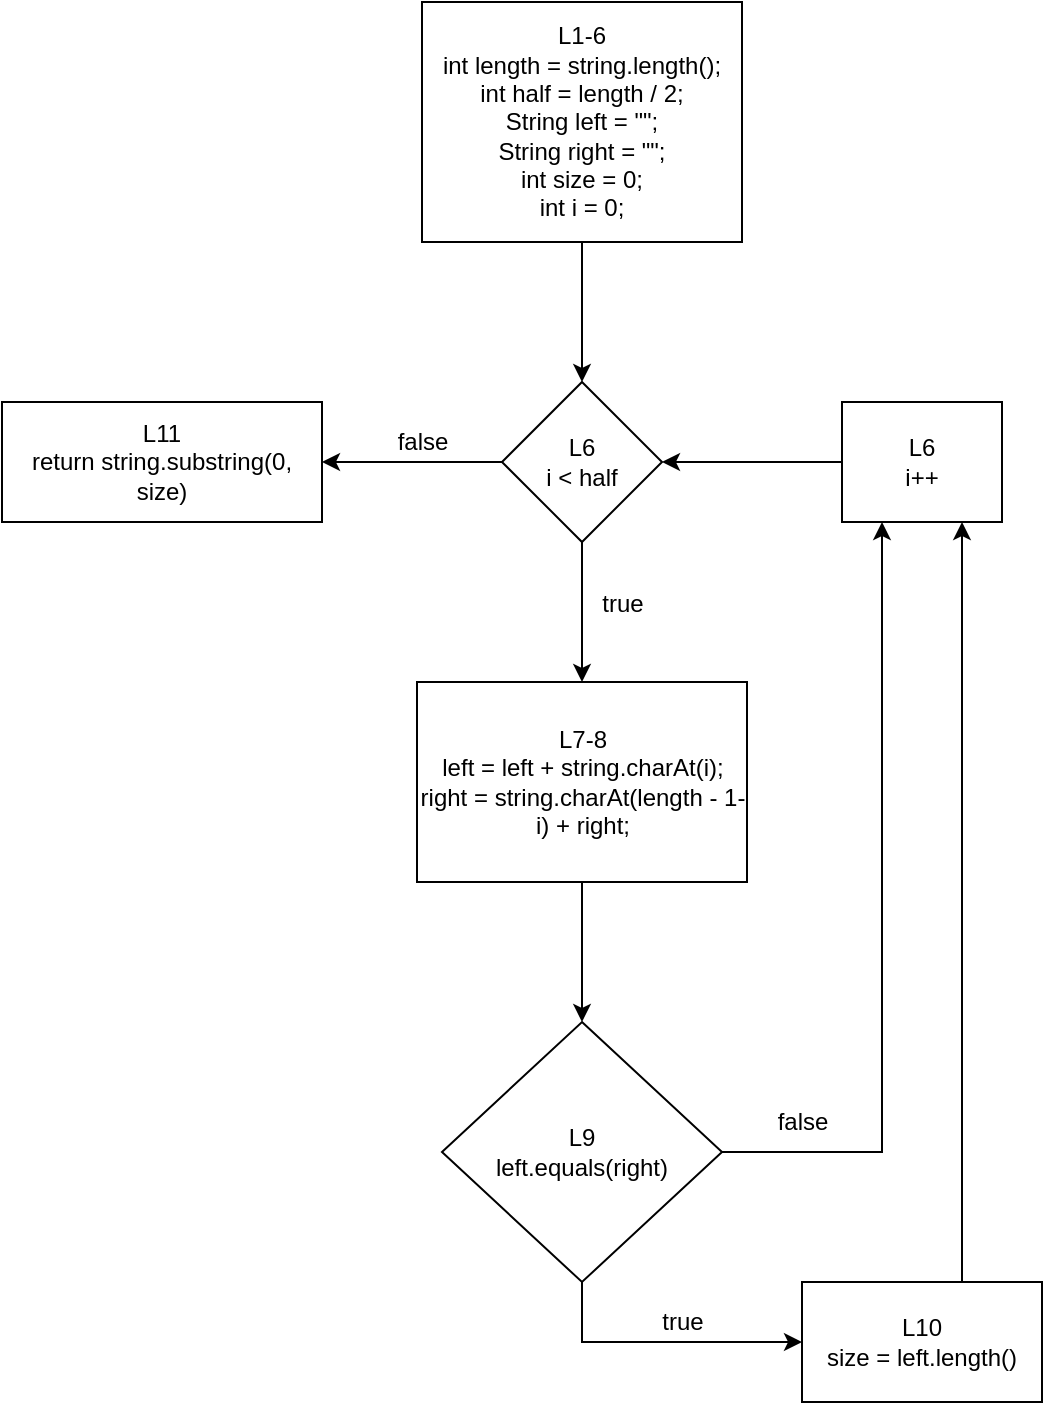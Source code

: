 <mxfile version="11.3.0" type="device" pages="1"><diagram id="nWaHc0wPsKe3bFnNoivN" name="Page-1"><mxGraphModel dx="446" dy="746" grid="1" gridSize="10" guides="1" tooltips="1" connect="1" arrows="1" fold="1" page="1" pageScale="1" pageWidth="850" pageHeight="1100" math="0" shadow="0"><root><mxCell id="0"/><mxCell id="1" parent="0"/><mxCell id="m5xgNyadO-YhW34HqKV4-3" style="edgeStyle=orthogonalEdgeStyle;rounded=0;orthogonalLoop=1;jettySize=auto;html=1;exitX=0.5;exitY=1;exitDx=0;exitDy=0;entryX=0.5;entryY=0;entryDx=0;entryDy=0;" edge="1" parent="1" source="m5xgNyadO-YhW34HqKV4-1" target="m5xgNyadO-YhW34HqKV4-2"><mxGeometry relative="1" as="geometry"/></mxCell><mxCell id="m5xgNyadO-YhW34HqKV4-1" value="&lt;div&gt;L1-6&lt;/div&gt;&lt;div&gt;int length = string.length();&lt;/div&gt;&lt;div&gt;int half = length / 2;&lt;/div&gt;&lt;div&gt;String left = &quot;&quot;;&lt;/div&gt;&lt;div&gt;String right = &quot;&quot;;&lt;/div&gt;&lt;div&gt;int size = 0;&lt;/div&gt;&lt;div&gt;int i = 0;&lt;br&gt;&lt;/div&gt;" style="rounded=0;whiteSpace=wrap;html=1;" vertex="1" parent="1"><mxGeometry x="240" y="140" width="160" height="120" as="geometry"/></mxCell><mxCell id="m5xgNyadO-YhW34HqKV4-5" style="edgeStyle=orthogonalEdgeStyle;rounded=0;orthogonalLoop=1;jettySize=auto;html=1;exitX=0.5;exitY=1;exitDx=0;exitDy=0;entryX=0.5;entryY=0;entryDx=0;entryDy=0;" edge="1" parent="1" source="m5xgNyadO-YhW34HqKV4-2" target="m5xgNyadO-YhW34HqKV4-4"><mxGeometry relative="1" as="geometry"><Array as="points"><mxPoint x="320" y="450"/><mxPoint x="320" y="450"/></Array></mxGeometry></mxCell><mxCell id="m5xgNyadO-YhW34HqKV4-16" value="true" style="text;html=1;resizable=0;points=[];align=center;verticalAlign=middle;labelBackgroundColor=none;" vertex="1" connectable="0" parent="m5xgNyadO-YhW34HqKV4-5"><mxGeometry x="-0.333" y="10" relative="1" as="geometry"><mxPoint x="10" y="7" as="offset"/></mxGeometry></mxCell><mxCell id="m5xgNyadO-YhW34HqKV4-18" style="edgeStyle=orthogonalEdgeStyle;rounded=0;orthogonalLoop=1;jettySize=auto;html=1;exitX=0;exitY=0.5;exitDx=0;exitDy=0;entryX=1;entryY=0.5;entryDx=0;entryDy=0;" edge="1" parent="1" source="m5xgNyadO-YhW34HqKV4-2" target="m5xgNyadO-YhW34HqKV4-17"><mxGeometry relative="1" as="geometry"/></mxCell><mxCell id="m5xgNyadO-YhW34HqKV4-19" value="false" style="text;html=1;resizable=0;points=[];align=center;verticalAlign=middle;labelBackgroundColor=none;" vertex="1" connectable="0" parent="m5xgNyadO-YhW34HqKV4-18"><mxGeometry x="-0.267" relative="1" as="geometry"><mxPoint x="-7" y="-10" as="offset"/></mxGeometry></mxCell><mxCell id="m5xgNyadO-YhW34HqKV4-2" value="&lt;div&gt;L6&lt;/div&gt;&lt;div&gt;i &amp;lt; half&lt;br&gt;&lt;/div&gt;" style="rhombus;whiteSpace=wrap;html=1;" vertex="1" parent="1"><mxGeometry x="280" y="330" width="80" height="80" as="geometry"/></mxCell><mxCell id="m5xgNyadO-YhW34HqKV4-7" style="edgeStyle=orthogonalEdgeStyle;rounded=0;orthogonalLoop=1;jettySize=auto;html=1;exitX=0.5;exitY=1;exitDx=0;exitDy=0;entryX=0.5;entryY=0;entryDx=0;entryDy=0;" edge="1" parent="1" source="m5xgNyadO-YhW34HqKV4-4" target="m5xgNyadO-YhW34HqKV4-6"><mxGeometry relative="1" as="geometry"/></mxCell><mxCell id="m5xgNyadO-YhW34HqKV4-4" value="&lt;div&gt;L7-8&lt;/div&gt;&lt;div&gt;left = left + string.charAt(i);&lt;/div&gt;&lt;div&gt;right = string.charAt(length - 1- i) + right;&lt;br&gt;&lt;/div&gt;" style="rounded=0;whiteSpace=wrap;html=1;" vertex="1" parent="1"><mxGeometry x="237.5" y="480" width="165" height="100" as="geometry"/></mxCell><mxCell id="m5xgNyadO-YhW34HqKV4-10" style="edgeStyle=orthogonalEdgeStyle;rounded=0;orthogonalLoop=1;jettySize=auto;html=1;exitX=1;exitY=0.5;exitDx=0;exitDy=0;entryX=0.25;entryY=1;entryDx=0;entryDy=0;" edge="1" parent="1" source="m5xgNyadO-YhW34HqKV4-6" target="m5xgNyadO-YhW34HqKV4-8"><mxGeometry relative="1" as="geometry"/></mxCell><mxCell id="m5xgNyadO-YhW34HqKV4-15" value="false" style="text;html=1;resizable=0;points=[];align=center;verticalAlign=middle;labelBackgroundColor=none;" vertex="1" connectable="0" parent="m5xgNyadO-YhW34HqKV4-10"><mxGeometry x="-0.848" relative="1" as="geometry"><mxPoint x="10" y="-15" as="offset"/></mxGeometry></mxCell><mxCell id="m5xgNyadO-YhW34HqKV4-12" style="edgeStyle=orthogonalEdgeStyle;rounded=0;orthogonalLoop=1;jettySize=auto;html=1;exitX=0.5;exitY=1;exitDx=0;exitDy=0;" edge="1" parent="1" source="m5xgNyadO-YhW34HqKV4-6" target="m5xgNyadO-YhW34HqKV4-11"><mxGeometry relative="1" as="geometry"/></mxCell><mxCell id="m5xgNyadO-YhW34HqKV4-14" value="true" style="text;html=1;resizable=0;points=[];align=center;verticalAlign=middle;labelBackgroundColor=none;" vertex="1" connectable="0" parent="m5xgNyadO-YhW34HqKV4-12"><mxGeometry x="-0.043" y="1" relative="1" as="geometry"><mxPoint x="13" y="-9" as="offset"/></mxGeometry></mxCell><mxCell id="m5xgNyadO-YhW34HqKV4-6" value="&lt;div&gt;L9&lt;/div&gt;&lt;div&gt;left.equals(right)&lt;br&gt;&lt;/div&gt;" style="rhombus;whiteSpace=wrap;html=1;" vertex="1" parent="1"><mxGeometry x="250" y="650" width="140" height="130" as="geometry"/></mxCell><mxCell id="m5xgNyadO-YhW34HqKV4-9" style="edgeStyle=orthogonalEdgeStyle;rounded=0;orthogonalLoop=1;jettySize=auto;html=1;exitX=0;exitY=0.5;exitDx=0;exitDy=0;entryX=1;entryY=0.5;entryDx=0;entryDy=0;" edge="1" parent="1" source="m5xgNyadO-YhW34HqKV4-8" target="m5xgNyadO-YhW34HqKV4-2"><mxGeometry relative="1" as="geometry"/></mxCell><mxCell id="m5xgNyadO-YhW34HqKV4-8" value="&lt;div&gt;L6&lt;/div&gt;&lt;div&gt;i++&lt;br&gt;&lt;/div&gt;" style="rounded=0;whiteSpace=wrap;html=1;" vertex="1" parent="1"><mxGeometry x="450" y="340" width="80" height="60" as="geometry"/></mxCell><mxCell id="m5xgNyadO-YhW34HqKV4-13" style="edgeStyle=orthogonalEdgeStyle;rounded=0;orthogonalLoop=1;jettySize=auto;html=1;exitX=0.75;exitY=0;exitDx=0;exitDy=0;entryX=0.75;entryY=1;entryDx=0;entryDy=0;" edge="1" parent="1" source="m5xgNyadO-YhW34HqKV4-11" target="m5xgNyadO-YhW34HqKV4-8"><mxGeometry relative="1" as="geometry"><Array as="points"><mxPoint x="510" y="780"/></Array></mxGeometry></mxCell><mxCell id="m5xgNyadO-YhW34HqKV4-11" value="&lt;div&gt;L10&lt;/div&gt;&lt;div&gt;size = left.length()&lt;br&gt;&lt;/div&gt;" style="rounded=0;whiteSpace=wrap;html=1;" vertex="1" parent="1"><mxGeometry x="430" y="780" width="120" height="60" as="geometry"/></mxCell><mxCell id="m5xgNyadO-YhW34HqKV4-17" value="&lt;div&gt;L11&lt;/div&gt;&lt;div&gt;return string.substring(0, size)&lt;br&gt;&lt;/div&gt;" style="rounded=0;whiteSpace=wrap;html=1;labelBackgroundColor=none;" vertex="1" parent="1"><mxGeometry x="30" y="340" width="160" height="60" as="geometry"/></mxCell></root></mxGraphModel></diagram></mxfile>